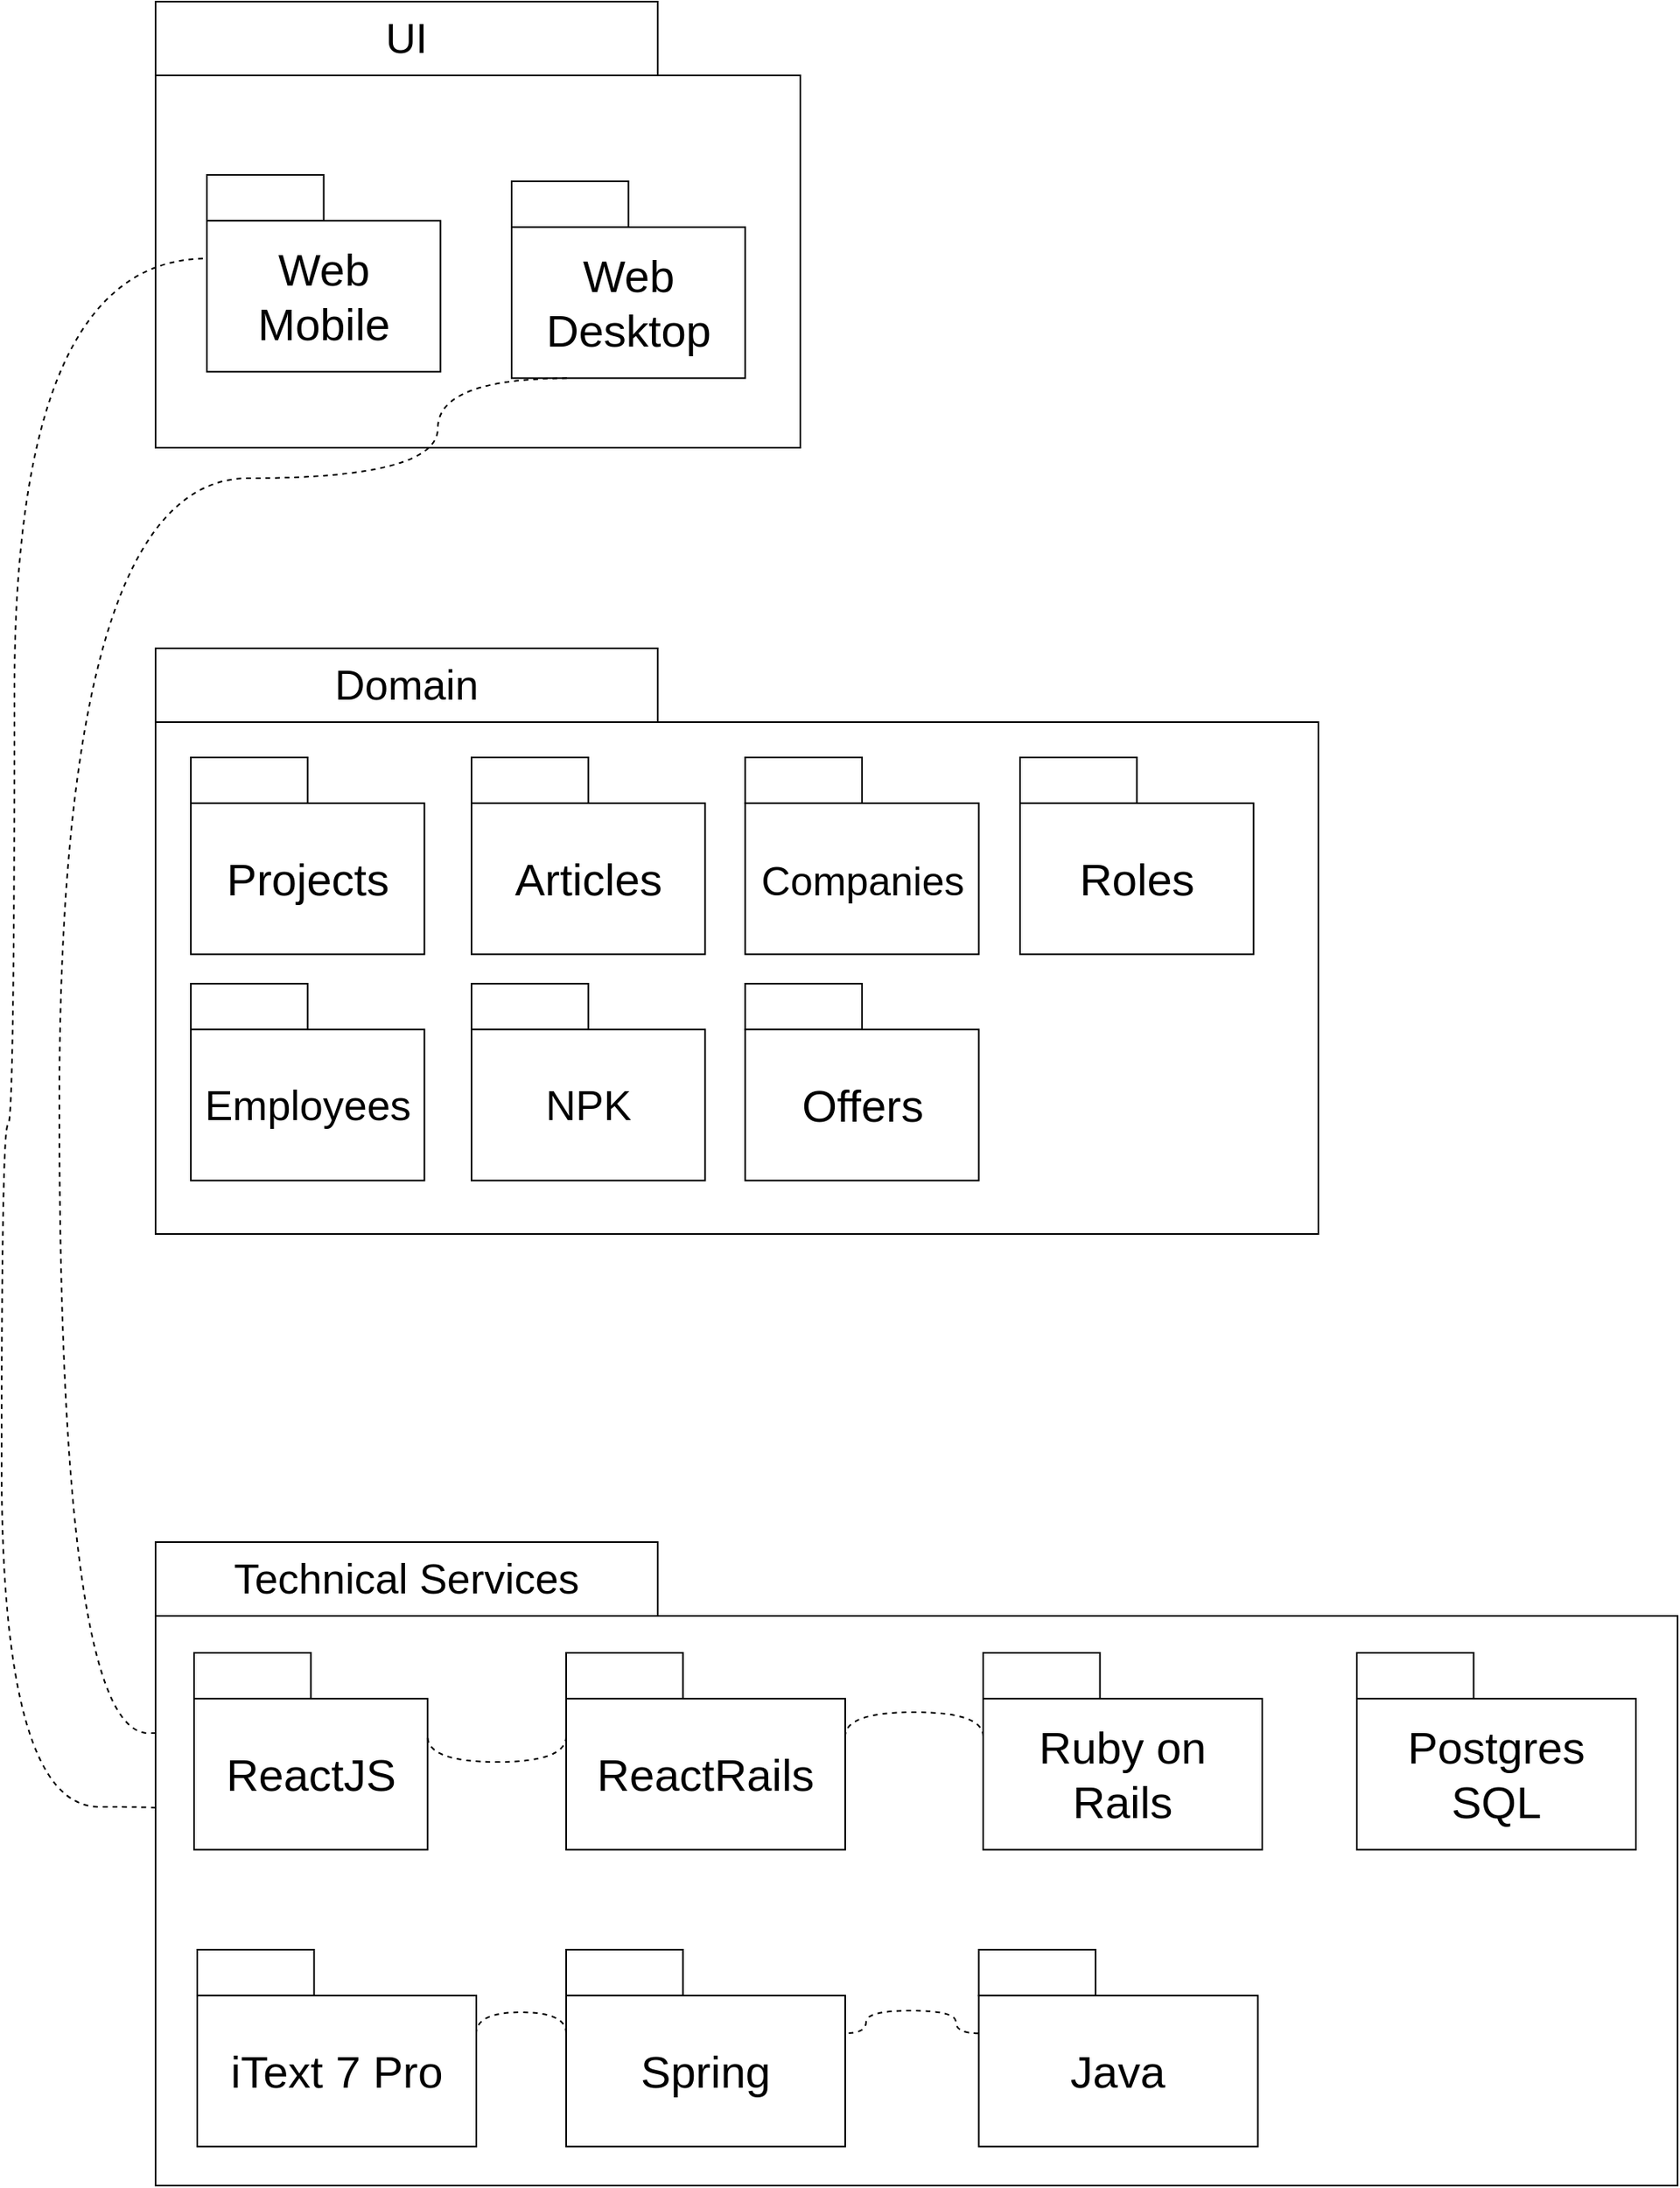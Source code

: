 <mxfile version="12.9.7" type="github">
  <diagram id="XR0y9n0YsO8z8irFNGLb" name="Page-1">
    <mxGraphModel dx="1780" dy="1190" grid="0" gridSize="10" guides="1" tooltips="1" connect="1" arrows="1" fold="1" page="1" pageScale="1" pageWidth="1169" pageHeight="1654" math="0" shadow="0">
      <root>
        <mxCell id="0" />
        <mxCell id="1" parent="0" />
        <mxCell id="SWEzssCjGssNJbHlLu96-18" value="" style="group" parent="1" vertex="1" connectable="0">
          <mxGeometry x="118" y="45" width="568" height="401" as="geometry" />
        </mxCell>
        <mxCell id="7jCHDosaHNrQrIWVpxzF-50" value="" style="group" vertex="1" connectable="0" parent="SWEzssCjGssNJbHlLu96-18">
          <mxGeometry width="402" height="278" as="geometry" />
        </mxCell>
        <mxCell id="SWEzssCjGssNJbHlLu96-1" value="&lt;font style=&quot;font-size: 26px&quot;&gt;UI&lt;/font&gt;" style="rounded=0;whiteSpace=wrap;html=1;" parent="7jCHDosaHNrQrIWVpxzF-50" vertex="1">
          <mxGeometry width="313.128" height="46.004" as="geometry" />
        </mxCell>
        <mxCell id="SWEzssCjGssNJbHlLu96-2" value="" style="rounded=0;whiteSpace=wrap;html=1;" parent="7jCHDosaHNrQrIWVpxzF-50" vertex="1">
          <mxGeometry y="46" width="402" height="232" as="geometry" />
        </mxCell>
        <mxCell id="SWEzssCjGssNJbHlLu96-11" value="" style="group" parent="7jCHDosaHNrQrIWVpxzF-50" vertex="1" connectable="0">
          <mxGeometry x="32.003" y="107.996" width="145.641" height="122.677" as="geometry" />
        </mxCell>
        <mxCell id="SWEzssCjGssNJbHlLu96-9" value="" style="rounded=0;whiteSpace=wrap;html=1;" parent="SWEzssCjGssNJbHlLu96-11" vertex="1">
          <mxGeometry width="72.821" height="28.576" as="geometry" />
        </mxCell>
        <mxCell id="SWEzssCjGssNJbHlLu96-10" value="&lt;font style=&quot;font-size: 28px&quot;&gt;Web&lt;br&gt;Mobile&lt;/font&gt;" style="rounded=0;whiteSpace=wrap;html=1;" parent="SWEzssCjGssNJbHlLu96-11" vertex="1">
          <mxGeometry y="28.576" width="145.641" height="94.101" as="geometry" />
        </mxCell>
        <mxCell id="SWEzssCjGssNJbHlLu96-12" value="" style="group" parent="7jCHDosaHNrQrIWVpxzF-50" vertex="1" connectable="0">
          <mxGeometry x="222.003" y="112.0" width="145.641" height="122.677" as="geometry" />
        </mxCell>
        <mxCell id="SWEzssCjGssNJbHlLu96-13" value="" style="rounded=0;whiteSpace=wrap;html=1;" parent="SWEzssCjGssNJbHlLu96-12" vertex="1">
          <mxGeometry width="72.821" height="28.576" as="geometry" />
        </mxCell>
        <mxCell id="SWEzssCjGssNJbHlLu96-14" value="&lt;font style=&quot;font-size: 28px&quot;&gt;Web&lt;br&gt;Desktop&lt;/font&gt;" style="rounded=0;whiteSpace=wrap;html=1;" parent="SWEzssCjGssNJbHlLu96-12" vertex="1">
          <mxGeometry y="28.576" width="145.641" height="94.101" as="geometry" />
        </mxCell>
        <mxCell id="SWEzssCjGssNJbHlLu96-16" value="" style="endArrow=none;dashed=1;html=1;exitX=0;exitY=0.75;exitDx=0;exitDy=0;entryX=0;entryY=0.25;entryDx=0;entryDy=0;edgeStyle=orthogonalEdgeStyle;curved=1;" parent="1" source="SWEzssCjGssNJbHlLu96-4" target="SWEzssCjGssNJbHlLu96-10" edge="1">
          <mxGeometry width="50" height="50" relative="1" as="geometry">
            <mxPoint x="435.313" y="209.512" as="sourcePoint" />
            <mxPoint x="471.723" y="171.176" as="targetPoint" />
            <Array as="points">
              <mxPoint x="144" y="1178" />
              <mxPoint x="144" y="1170" />
              <mxPoint x="22" y="1170" />
              <mxPoint x="22" y="745" />
              <mxPoint x="30" y="745" />
              <mxPoint x="30" y="205" />
            </Array>
          </mxGeometry>
        </mxCell>
        <mxCell id="SWEzssCjGssNJbHlLu96-17" value="" style="endArrow=none;dashed=1;html=1;exitX=0;exitY=0.25;exitDx=0;exitDy=0;entryX=0.25;entryY=1;entryDx=0;entryDy=0;edgeStyle=orthogonalEdgeStyle;curved=1;" parent="1" source="SWEzssCjGssNJbHlLu96-4" target="SWEzssCjGssNJbHlLu96-14" edge="1">
          <mxGeometry width="50" height="50" relative="1" as="geometry">
            <mxPoint x="299.138" y="281.932" as="sourcePoint" />
            <mxPoint x="479.005" y="195.675" as="targetPoint" />
            <Array as="points">
              <mxPoint x="169" y="1124" />
              <mxPoint x="58" y="1124" />
              <mxPoint x="58" y="342" />
              <mxPoint x="294" y="342" />
              <mxPoint x="294" y="280" />
            </Array>
          </mxGeometry>
        </mxCell>
        <mxCell id="7jCHDosaHNrQrIWVpxzF-48" value="" style="group" vertex="1" connectable="0" parent="1">
          <mxGeometry x="118" y="1005" width="949" height="401" as="geometry" />
        </mxCell>
        <mxCell id="SWEzssCjGssNJbHlLu96-40" value="" style="rounded=0;whiteSpace=wrap;html=1;" parent="7jCHDosaHNrQrIWVpxzF-48" vertex="1">
          <mxGeometry y="46" width="949" height="355" as="geometry" />
        </mxCell>
        <mxCell id="SWEzssCjGssNJbHlLu96-39" value="&lt;font style=&quot;font-size: 26px&quot;&gt;Technical Services&lt;/font&gt;" style="rounded=0;whiteSpace=wrap;html=1;" parent="7jCHDosaHNrQrIWVpxzF-48" vertex="1">
          <mxGeometry width="313.128" height="46.004" as="geometry" />
        </mxCell>
        <mxCell id="jGPwm0OMli76xF5lFWqk-1" value="" style="group" parent="7jCHDosaHNrQrIWVpxzF-48" vertex="1" connectable="0">
          <mxGeometry x="23.995" y="69.01" width="145.641" height="122.677" as="geometry" />
        </mxCell>
        <mxCell id="SWEzssCjGssNJbHlLu96-6" value="" style="group" parent="jGPwm0OMli76xF5lFWqk-1" vertex="1" connectable="0">
          <mxGeometry width="145.641" height="122.677" as="geometry" />
        </mxCell>
        <mxCell id="SWEzssCjGssNJbHlLu96-3" value="" style="rounded=0;whiteSpace=wrap;html=1;" parent="SWEzssCjGssNJbHlLu96-6" vertex="1">
          <mxGeometry width="72.821" height="28.576" as="geometry" />
        </mxCell>
        <mxCell id="SWEzssCjGssNJbHlLu96-4" value="&lt;font style=&quot;font-size: 28px&quot;&gt;ReactJS&lt;/font&gt;" style="rounded=0;whiteSpace=wrap;html=1;" parent="SWEzssCjGssNJbHlLu96-6" vertex="1">
          <mxGeometry y="28.576" width="145.641" height="94.101" as="geometry" />
        </mxCell>
        <mxCell id="jGPwm0OMli76xF5lFWqk-4" value="" style="group" parent="7jCHDosaHNrQrIWVpxzF-48" vertex="1" connectable="0">
          <mxGeometry x="26" y="254" width="174" height="122.68" as="geometry" />
        </mxCell>
        <mxCell id="jGPwm0OMli76xF5lFWqk-5" value="" style="group" parent="jGPwm0OMli76xF5lFWqk-4" vertex="1" connectable="0">
          <mxGeometry width="174" height="122.68" as="geometry" />
        </mxCell>
        <mxCell id="jGPwm0OMli76xF5lFWqk-6" value="" style="rounded=0;whiteSpace=wrap;html=1;" parent="jGPwm0OMli76xF5lFWqk-5" vertex="1">
          <mxGeometry width="72.821" height="28.576" as="geometry" />
        </mxCell>
        <mxCell id="jGPwm0OMli76xF5lFWqk-7" value="&lt;font style=&quot;font-size: 28px&quot;&gt;iText 7 Pro&lt;/font&gt;" style="rounded=0;whiteSpace=wrap;html=1;" parent="jGPwm0OMli76xF5lFWqk-5" vertex="1">
          <mxGeometry y="28.58" width="174" height="94.1" as="geometry" />
        </mxCell>
        <mxCell id="7jCHDosaHNrQrIWVpxzF-15" value="" style="group" vertex="1" connectable="0" parent="7jCHDosaHNrQrIWVpxzF-48">
          <mxGeometry x="516" y="69.013" width="174" height="122.68" as="geometry" />
        </mxCell>
        <mxCell id="7jCHDosaHNrQrIWVpxzF-16" value="" style="group" vertex="1" connectable="0" parent="7jCHDosaHNrQrIWVpxzF-15">
          <mxGeometry width="174" height="122.68" as="geometry" />
        </mxCell>
        <mxCell id="7jCHDosaHNrQrIWVpxzF-17" value="" style="rounded=0;whiteSpace=wrap;html=1;" vertex="1" parent="7jCHDosaHNrQrIWVpxzF-16">
          <mxGeometry width="72.821" height="28.576" as="geometry" />
        </mxCell>
        <mxCell id="7jCHDosaHNrQrIWVpxzF-18" value="&lt;font style=&quot;font-size: 28px&quot;&gt;Ruby on Rails&lt;/font&gt;" style="rounded=0;whiteSpace=wrap;html=1;" vertex="1" parent="7jCHDosaHNrQrIWVpxzF-16">
          <mxGeometry y="28.58" width="174" height="94.1" as="geometry" />
        </mxCell>
        <mxCell id="7jCHDosaHNrQrIWVpxzF-23" value="" style="group" vertex="1" connectable="0" parent="7jCHDosaHNrQrIWVpxzF-48">
          <mxGeometry x="748.995" y="69.003" width="174" height="122.68" as="geometry" />
        </mxCell>
        <mxCell id="7jCHDosaHNrQrIWVpxzF-24" value="" style="group" vertex="1" connectable="0" parent="7jCHDosaHNrQrIWVpxzF-23">
          <mxGeometry width="174" height="122.68" as="geometry" />
        </mxCell>
        <mxCell id="7jCHDosaHNrQrIWVpxzF-25" value="" style="rounded=0;whiteSpace=wrap;html=1;" vertex="1" parent="7jCHDosaHNrQrIWVpxzF-24">
          <mxGeometry width="72.821" height="28.576" as="geometry" />
        </mxCell>
        <mxCell id="7jCHDosaHNrQrIWVpxzF-26" value="&lt;font style=&quot;font-size: 28px&quot;&gt;Postgres SQL&lt;/font&gt;" style="rounded=0;whiteSpace=wrap;html=1;" vertex="1" parent="7jCHDosaHNrQrIWVpxzF-24">
          <mxGeometry y="28.58" width="174" height="94.1" as="geometry" />
        </mxCell>
        <mxCell id="7jCHDosaHNrQrIWVpxzF-19" value="" style="group" vertex="1" connectable="0" parent="7jCHDosaHNrQrIWVpxzF-48">
          <mxGeometry x="256" y="69.01" width="174" height="122.68" as="geometry" />
        </mxCell>
        <mxCell id="7jCHDosaHNrQrIWVpxzF-20" value="" style="group" vertex="1" connectable="0" parent="7jCHDosaHNrQrIWVpxzF-19">
          <mxGeometry width="174" height="122.68" as="geometry" />
        </mxCell>
        <mxCell id="7jCHDosaHNrQrIWVpxzF-21" value="" style="rounded=0;whiteSpace=wrap;html=1;" vertex="1" parent="7jCHDosaHNrQrIWVpxzF-20">
          <mxGeometry width="72.821" height="28.576" as="geometry" />
        </mxCell>
        <mxCell id="7jCHDosaHNrQrIWVpxzF-22" value="&lt;font style=&quot;font-size: 28px&quot;&gt;ReactRails&lt;/font&gt;" style="rounded=0;whiteSpace=wrap;html=1;" vertex="1" parent="7jCHDosaHNrQrIWVpxzF-20">
          <mxGeometry y="28.58" width="174" height="94.1" as="geometry" />
        </mxCell>
        <mxCell id="7jCHDosaHNrQrIWVpxzF-31" value="" style="group" vertex="1" connectable="0" parent="7jCHDosaHNrQrIWVpxzF-48">
          <mxGeometry x="256" y="254" width="174" height="122.68" as="geometry" />
        </mxCell>
        <mxCell id="7jCHDosaHNrQrIWVpxzF-32" value="" style="group" vertex="1" connectable="0" parent="7jCHDosaHNrQrIWVpxzF-31">
          <mxGeometry width="174" height="122.68" as="geometry" />
        </mxCell>
        <mxCell id="7jCHDosaHNrQrIWVpxzF-33" value="" style="rounded=0;whiteSpace=wrap;html=1;" vertex="1" parent="7jCHDosaHNrQrIWVpxzF-32">
          <mxGeometry width="72.821" height="28.576" as="geometry" />
        </mxCell>
        <mxCell id="7jCHDosaHNrQrIWVpxzF-34" value="&lt;font style=&quot;font-size: 28px&quot;&gt;Spring&lt;/font&gt;" style="rounded=0;whiteSpace=wrap;html=1;" vertex="1" parent="7jCHDosaHNrQrIWVpxzF-32">
          <mxGeometry y="28.58" width="174" height="94.1" as="geometry" />
        </mxCell>
        <mxCell id="7jCHDosaHNrQrIWVpxzF-39" value="" style="endArrow=none;dashed=1;html=1;exitX=0;exitY=0.25;exitDx=0;exitDy=0;edgeStyle=orthogonalEdgeStyle;curved=1;entryX=1;entryY=0.25;entryDx=0;entryDy=0;" edge="1" parent="7jCHDosaHNrQrIWVpxzF-48" source="7jCHDosaHNrQrIWVpxzF-18" target="7jCHDosaHNrQrIWVpxzF-22">
          <mxGeometry width="50" height="50" relative="1" as="geometry">
            <mxPoint x="33.995" y="131.111" as="sourcePoint" />
            <mxPoint x="848" y="-1" as="targetPoint" />
            <Array as="points">
              <mxPoint x="516" y="106" />
              <mxPoint x="430" y="106" />
            </Array>
          </mxGeometry>
        </mxCell>
        <mxCell id="7jCHDosaHNrQrIWVpxzF-40" value="" style="endArrow=none;dashed=1;html=1;exitX=0;exitY=0.25;exitDx=0;exitDy=0;edgeStyle=orthogonalEdgeStyle;curved=1;entryX=1;entryY=0.25;entryDx=0;entryDy=0;" edge="1" parent="7jCHDosaHNrQrIWVpxzF-48" source="7jCHDosaHNrQrIWVpxzF-22" target="SWEzssCjGssNJbHlLu96-4">
          <mxGeometry width="50" height="50" relative="1" as="geometry">
            <mxPoint x="526" y="131.118" as="sourcePoint" />
            <mxPoint x="440.0" y="131.115" as="targetPoint" />
            <Array as="points">
              <mxPoint x="256" y="137" />
              <mxPoint x="170" y="137" />
            </Array>
          </mxGeometry>
        </mxCell>
        <mxCell id="7jCHDosaHNrQrIWVpxzF-42" value="" style="endArrow=none;dashed=1;html=1;exitX=0;exitY=0.25;exitDx=0;exitDy=0;edgeStyle=orthogonalEdgeStyle;curved=1;entryX=1;entryY=0.25;entryDx=0;entryDy=0;" edge="1" parent="7jCHDosaHNrQrIWVpxzF-48" source="7jCHDosaHNrQrIWVpxzF-34" target="jGPwm0OMli76xF5lFWqk-7">
          <mxGeometry width="50" height="50" relative="1" as="geometry">
            <mxPoint x="266" y="131.115" as="sourcePoint" />
            <mxPoint x="179.636" y="131.111" as="targetPoint" />
            <Array as="points">
              <mxPoint x="256" y="293" />
              <mxPoint x="200" y="293" />
            </Array>
          </mxGeometry>
        </mxCell>
        <mxCell id="7jCHDosaHNrQrIWVpxzF-43" value="" style="group" vertex="1" connectable="0" parent="7jCHDosaHNrQrIWVpxzF-48">
          <mxGeometry x="513.28" y="254.003" width="174" height="122.68" as="geometry" />
        </mxCell>
        <mxCell id="7jCHDosaHNrQrIWVpxzF-44" value="" style="group" vertex="1" connectable="0" parent="7jCHDosaHNrQrIWVpxzF-43">
          <mxGeometry width="174" height="122.68" as="geometry" />
        </mxCell>
        <mxCell id="7jCHDosaHNrQrIWVpxzF-45" value="" style="rounded=0;whiteSpace=wrap;html=1;" vertex="1" parent="7jCHDosaHNrQrIWVpxzF-44">
          <mxGeometry width="72.821" height="28.576" as="geometry" />
        </mxCell>
        <mxCell id="7jCHDosaHNrQrIWVpxzF-46" value="&lt;font style=&quot;font-size: 28px&quot;&gt;Java&lt;/font&gt;" style="rounded=0;whiteSpace=wrap;html=1;" vertex="1" parent="7jCHDosaHNrQrIWVpxzF-44">
          <mxGeometry y="28.58" width="174" height="94.1" as="geometry" />
        </mxCell>
        <mxCell id="7jCHDosaHNrQrIWVpxzF-47" value="" style="endArrow=none;dashed=1;html=1;exitX=0;exitY=0.25;exitDx=0;exitDy=0;edgeStyle=orthogonalEdgeStyle;curved=1;entryX=1;entryY=0.25;entryDx=0;entryDy=0;" edge="1" parent="7jCHDosaHNrQrIWVpxzF-48" source="7jCHDosaHNrQrIWVpxzF-46" target="7jCHDosaHNrQrIWVpxzF-34">
          <mxGeometry width="50" height="50" relative="1" as="geometry">
            <mxPoint x="499" y="305.105" as="sourcePoint" />
            <mxPoint x="443.0" y="305.105" as="targetPoint" />
            <Array as="points">
              <mxPoint x="499" y="306" />
              <mxPoint x="499" y="292" />
              <mxPoint x="443" y="292" />
              <mxPoint x="443" y="306" />
            </Array>
          </mxGeometry>
        </mxCell>
        <mxCell id="7jCHDosaHNrQrIWVpxzF-49" value="" style="group" vertex="1" connectable="0" parent="1">
          <mxGeometry x="118" y="448" width="725" height="365" as="geometry" />
        </mxCell>
        <mxCell id="SWEzssCjGssNJbHlLu96-21" value="" style="rounded=0;whiteSpace=wrap;html=1;" parent="7jCHDosaHNrQrIWVpxzF-49" vertex="1">
          <mxGeometry y="46" width="725" height="319" as="geometry" />
        </mxCell>
        <mxCell id="SWEzssCjGssNJbHlLu96-35" value="" style="group" parent="7jCHDosaHNrQrIWVpxzF-49" vertex="1" connectable="0">
          <mxGeometry x="539.003" y="68.0" width="145.641" height="122.677" as="geometry" />
        </mxCell>
        <mxCell id="SWEzssCjGssNJbHlLu96-29" value="" style="rounded=0;whiteSpace=wrap;html=1;" parent="SWEzssCjGssNJbHlLu96-35" vertex="1">
          <mxGeometry width="72.821" height="28.576" as="geometry" />
        </mxCell>
        <mxCell id="SWEzssCjGssNJbHlLu96-30" value="&lt;span style=&quot;font-size: 28px&quot;&gt;Roles&lt;/span&gt;" style="rounded=0;whiteSpace=wrap;html=1;" parent="SWEzssCjGssNJbHlLu96-35" vertex="1">
          <mxGeometry y="28.576" width="145.641" height="94.101" as="geometry" />
        </mxCell>
        <mxCell id="SWEzssCjGssNJbHlLu96-20" value="&lt;font style=&quot;font-size: 26px&quot;&gt;Domain&lt;/font&gt;" style="rounded=0;whiteSpace=wrap;html=1;" parent="7jCHDosaHNrQrIWVpxzF-49" vertex="1">
          <mxGeometry width="313.128" height="46.004" as="geometry" />
        </mxCell>
        <mxCell id="SWEzssCjGssNJbHlLu96-34" value="" style="group" parent="7jCHDosaHNrQrIWVpxzF-49" vertex="1" connectable="0">
          <mxGeometry x="21.995" y="68.003" width="145.641" height="122.677" as="geometry" />
        </mxCell>
        <mxCell id="SWEzssCjGssNJbHlLu96-25" value="" style="group" parent="SWEzssCjGssNJbHlLu96-34" vertex="1" connectable="0">
          <mxGeometry width="145.641" height="122.677" as="geometry" />
        </mxCell>
        <mxCell id="SWEzssCjGssNJbHlLu96-26" value="" style="rounded=0;whiteSpace=wrap;html=1;" parent="SWEzssCjGssNJbHlLu96-25" vertex="1">
          <mxGeometry width="72.821" height="28.576" as="geometry" />
        </mxCell>
        <mxCell id="SWEzssCjGssNJbHlLu96-27" value="&lt;font style=&quot;font-size: 28px&quot;&gt;Projects&lt;/font&gt;" style="rounded=0;whiteSpace=wrap;html=1;" parent="SWEzssCjGssNJbHlLu96-25" vertex="1">
          <mxGeometry y="28.576" width="145.641" height="94.101" as="geometry" />
        </mxCell>
        <mxCell id="SWEzssCjGssNJbHlLu96-33" value="" style="group" parent="7jCHDosaHNrQrIWVpxzF-49" vertex="1" connectable="0">
          <mxGeometry x="197.003" y="67.996" width="145.641" height="122.677" as="geometry" />
        </mxCell>
        <mxCell id="SWEzssCjGssNJbHlLu96-22" value="" style="group" parent="SWEzssCjGssNJbHlLu96-33" vertex="1" connectable="0">
          <mxGeometry width="145.641" height="122.677" as="geometry" />
        </mxCell>
        <mxCell id="SWEzssCjGssNJbHlLu96-23" value="" style="rounded=0;whiteSpace=wrap;html=1;" parent="SWEzssCjGssNJbHlLu96-22" vertex="1">
          <mxGeometry width="72.821" height="28.576" as="geometry" />
        </mxCell>
        <mxCell id="SWEzssCjGssNJbHlLu96-24" value="&lt;span style=&quot;font-size: 28px&quot;&gt;Articles&lt;/span&gt;" style="rounded=0;whiteSpace=wrap;html=1;" parent="SWEzssCjGssNJbHlLu96-22" vertex="1">
          <mxGeometry y="28.576" width="145.641" height="94.101" as="geometry" />
        </mxCell>
        <mxCell id="7jCHDosaHNrQrIWVpxzF-1" value="" style="group" vertex="1" connectable="0" parent="7jCHDosaHNrQrIWVpxzF-49">
          <mxGeometry x="367.643" y="67.996" width="145.641" height="122.677" as="geometry" />
        </mxCell>
        <mxCell id="7jCHDosaHNrQrIWVpxzF-2" value="" style="group" vertex="1" connectable="0" parent="7jCHDosaHNrQrIWVpxzF-1">
          <mxGeometry width="145.641" height="122.677" as="geometry" />
        </mxCell>
        <mxCell id="7jCHDosaHNrQrIWVpxzF-3" value="" style="rounded=0;whiteSpace=wrap;html=1;" vertex="1" parent="7jCHDosaHNrQrIWVpxzF-2">
          <mxGeometry width="72.821" height="28.576" as="geometry" />
        </mxCell>
        <mxCell id="7jCHDosaHNrQrIWVpxzF-4" value="&lt;span style=&quot;font-size: 25px;&quot;&gt;Companies&lt;/span&gt;" style="rounded=0;whiteSpace=wrap;html=1;fontSize=25;" vertex="1" parent="7jCHDosaHNrQrIWVpxzF-2">
          <mxGeometry y="28.576" width="145.641" height="94.101" as="geometry" />
        </mxCell>
        <mxCell id="7jCHDosaHNrQrIWVpxzF-7" value="" style="group" vertex="1" connectable="0" parent="7jCHDosaHNrQrIWVpxzF-49">
          <mxGeometry x="21.993" y="208.996" width="145.641" height="122.677" as="geometry" />
        </mxCell>
        <mxCell id="7jCHDosaHNrQrIWVpxzF-8" value="" style="group" vertex="1" connectable="0" parent="7jCHDosaHNrQrIWVpxzF-7">
          <mxGeometry width="145.641" height="122.677" as="geometry" />
        </mxCell>
        <mxCell id="7jCHDosaHNrQrIWVpxzF-9" value="" style="rounded=0;whiteSpace=wrap;html=1;" vertex="1" parent="7jCHDosaHNrQrIWVpxzF-8">
          <mxGeometry width="72.821" height="28.576" as="geometry" />
        </mxCell>
        <mxCell id="7jCHDosaHNrQrIWVpxzF-10" value="&lt;font style=&quot;font-size: 26px&quot;&gt;Employees&lt;/font&gt;" style="rounded=0;whiteSpace=wrap;html=1;" vertex="1" parent="7jCHDosaHNrQrIWVpxzF-8">
          <mxGeometry y="28.576" width="145.641" height="94.101" as="geometry" />
        </mxCell>
        <mxCell id="7jCHDosaHNrQrIWVpxzF-11" value="" style="group" vertex="1" connectable="0" parent="7jCHDosaHNrQrIWVpxzF-49">
          <mxGeometry x="197.003" y="208.996" width="145.641" height="122.677" as="geometry" />
        </mxCell>
        <mxCell id="7jCHDosaHNrQrIWVpxzF-12" value="" style="group" vertex="1" connectable="0" parent="7jCHDosaHNrQrIWVpxzF-11">
          <mxGeometry width="145.641" height="122.677" as="geometry" />
        </mxCell>
        <mxCell id="7jCHDosaHNrQrIWVpxzF-13" value="" style="rounded=0;whiteSpace=wrap;html=1;" vertex="1" parent="7jCHDosaHNrQrIWVpxzF-12">
          <mxGeometry width="72.821" height="28.576" as="geometry" />
        </mxCell>
        <mxCell id="7jCHDosaHNrQrIWVpxzF-14" value="&lt;font style=&quot;font-size: 26px&quot;&gt;NPK&lt;/font&gt;" style="rounded=0;whiteSpace=wrap;html=1;" vertex="1" parent="7jCHDosaHNrQrIWVpxzF-12">
          <mxGeometry y="28.576" width="145.641" height="94.101" as="geometry" />
        </mxCell>
        <mxCell id="7jCHDosaHNrQrIWVpxzF-27" value="" style="group" vertex="1" connectable="0" parent="7jCHDosaHNrQrIWVpxzF-49">
          <mxGeometry x="367.643" y="208.996" width="145.641" height="122.677" as="geometry" />
        </mxCell>
        <mxCell id="7jCHDosaHNrQrIWVpxzF-28" value="" style="group" vertex="1" connectable="0" parent="7jCHDosaHNrQrIWVpxzF-27">
          <mxGeometry width="145.641" height="122.677" as="geometry" />
        </mxCell>
        <mxCell id="7jCHDosaHNrQrIWVpxzF-29" value="" style="rounded=0;whiteSpace=wrap;html=1;" vertex="1" parent="7jCHDosaHNrQrIWVpxzF-28">
          <mxGeometry width="72.821" height="28.576" as="geometry" />
        </mxCell>
        <mxCell id="7jCHDosaHNrQrIWVpxzF-30" value="&lt;font style=&quot;font-size: 28px&quot;&gt;Offers&lt;/font&gt;" style="rounded=0;whiteSpace=wrap;html=1;" vertex="1" parent="7jCHDosaHNrQrIWVpxzF-28">
          <mxGeometry y="28.576" width="145.641" height="94.101" as="geometry" />
        </mxCell>
      </root>
    </mxGraphModel>
  </diagram>
</mxfile>
